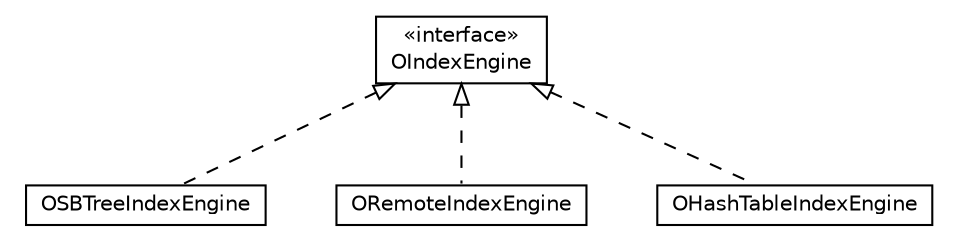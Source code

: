 #!/usr/local/bin/dot
#
# Class diagram 
# Generated by UMLGraph version R5_6-24-gf6e263 (http://www.umlgraph.org/)
#

digraph G {
	edge [fontname="Helvetica",fontsize=10,labelfontname="Helvetica",labelfontsize=10];
	node [fontname="Helvetica",fontsize=10,shape=plaintext];
	nodesep=0.25;
	ranksep=0.5;
	// com.orientechnologies.orient.core.index.engine.OSBTreeIndexEngine
	c253305 [label=<<table title="com.orientechnologies.orient.core.index.engine.OSBTreeIndexEngine" border="0" cellborder="1" cellspacing="0" cellpadding="2" port="p" href="./OSBTreeIndexEngine.html">
		<tr><td><table border="0" cellspacing="0" cellpadding="1">
<tr><td align="center" balign="center"> OSBTreeIndexEngine </td></tr>
		</table></td></tr>
		</table>>, URL="./OSBTreeIndexEngine.html", fontname="Helvetica", fontcolor="black", fontsize=10.0];
	// com.orientechnologies.orient.core.index.engine.ORemoteIndexEngine
	c253306 [label=<<table title="com.orientechnologies.orient.core.index.engine.ORemoteIndexEngine" border="0" cellborder="1" cellspacing="0" cellpadding="2" port="p" href="./ORemoteIndexEngine.html">
		<tr><td><table border="0" cellspacing="0" cellpadding="1">
<tr><td align="center" balign="center"> ORemoteIndexEngine </td></tr>
		</table></td></tr>
		</table>>, URL="./ORemoteIndexEngine.html", fontname="Helvetica", fontcolor="black", fontsize=10.0];
	// com.orientechnologies.orient.core.index.engine.OHashTableIndexEngine
	c253307 [label=<<table title="com.orientechnologies.orient.core.index.engine.OHashTableIndexEngine" border="0" cellborder="1" cellspacing="0" cellpadding="2" port="p" href="./OHashTableIndexEngine.html">
		<tr><td><table border="0" cellspacing="0" cellpadding="1">
<tr><td align="center" balign="center"> OHashTableIndexEngine </td></tr>
		</table></td></tr>
		</table>>, URL="./OHashTableIndexEngine.html", fontname="Helvetica", fontcolor="black", fontsize=10.0];
	//com.orientechnologies.orient.core.index.engine.OSBTreeIndexEngine implements com.orientechnologies.orient.core.index.engine.OIndexEngine
	c254000:p -> c253305:p [dir=back,arrowtail=empty,style=dashed];
	//com.orientechnologies.orient.core.index.engine.ORemoteIndexEngine implements com.orientechnologies.orient.core.index.engine.OIndexEngine
	c254000:p -> c253306:p [dir=back,arrowtail=empty,style=dashed];
	//com.orientechnologies.orient.core.index.engine.OHashTableIndexEngine implements com.orientechnologies.orient.core.index.engine.OIndexEngine
	c254000:p -> c253307:p [dir=back,arrowtail=empty,style=dashed];
	// com.orientechnologies.orient.core.index.engine.OIndexEngine
	c254000 [label=<<table title="com.orientechnologies.orient.core.index.engine.OIndexEngine" border="0" cellborder="1" cellspacing="0" cellpadding="2" port="p" href="http://java.sun.com/j2se/1.4.2/docs/api/com/orientechnologies/orient/core/index/engine/OIndexEngine.html">
		<tr><td><table border="0" cellspacing="0" cellpadding="1">
<tr><td align="center" balign="center"> &#171;interface&#187; </td></tr>
<tr><td align="center" balign="center"> OIndexEngine </td></tr>
		</table></td></tr>
		</table>>, URL="http://java.sun.com/j2se/1.4.2/docs/api/com/orientechnologies/orient/core/index/engine/OIndexEngine.html", fontname="Helvetica", fontcolor="black", fontsize=10.0];
}

